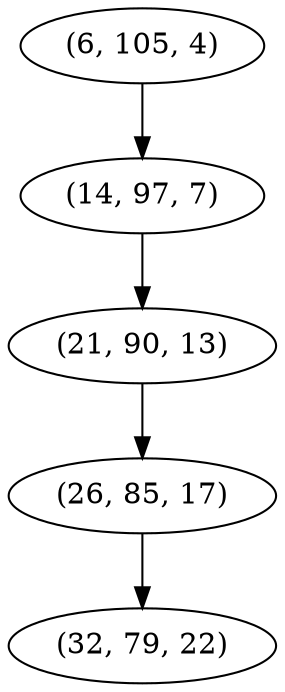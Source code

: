 digraph tree {
    "(6, 105, 4)";
    "(14, 97, 7)";
    "(21, 90, 13)";
    "(26, 85, 17)";
    "(32, 79, 22)";
    "(6, 105, 4)" -> "(14, 97, 7)";
    "(14, 97, 7)" -> "(21, 90, 13)";
    "(21, 90, 13)" -> "(26, 85, 17)";
    "(26, 85, 17)" -> "(32, 79, 22)";
}
